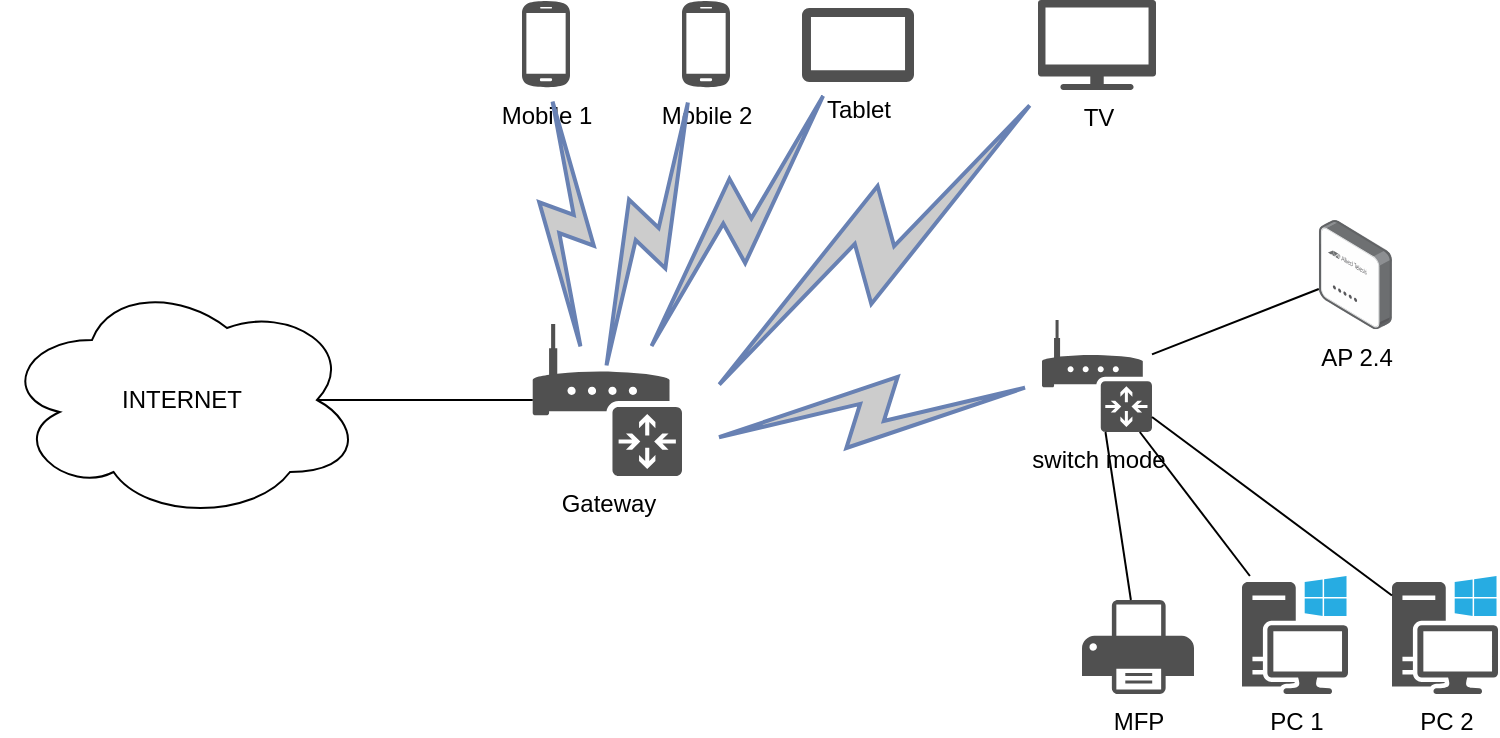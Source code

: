 <mxfile version="20.1.1" type="github">
  <diagram id="Tw6BuNja17fU9OFglPfI" name="Page-1">
    <mxGraphModel dx="1422" dy="762" grid="1" gridSize="10" guides="1" tooltips="1" connect="1" arrows="1" fold="1" page="1" pageScale="1" pageWidth="827" pageHeight="1169" math="0" shadow="0">
      <root>
        <mxCell id="0" />
        <mxCell id="1" parent="0" />
        <mxCell id="RxDXWay-3frHjMu8ycAa-6" value="PC 1" style="sketch=0;pointerEvents=1;shadow=0;dashed=0;html=1;strokeColor=none;fillColor=#505050;labelPosition=center;verticalLabelPosition=bottom;verticalAlign=top;outlineConnect=0;align=center;shape=mxgraph.office.devices.workstation_pc;" vertex="1" parent="1">
          <mxGeometry x="640" y="468" width="53" height="59" as="geometry" />
        </mxCell>
        <mxCell id="RxDXWay-3frHjMu8ycAa-7" value="PC 2" style="sketch=0;pointerEvents=1;shadow=0;dashed=0;html=1;strokeColor=none;fillColor=#505050;labelPosition=center;verticalLabelPosition=bottom;verticalAlign=top;outlineConnect=0;align=center;shape=mxgraph.office.devices.workstation_pc;" vertex="1" parent="1">
          <mxGeometry x="715" y="468" width="53" height="59" as="geometry" />
        </mxCell>
        <mxCell id="RxDXWay-3frHjMu8ycAa-8" value="Gateway" style="sketch=0;pointerEvents=1;shadow=0;dashed=0;html=1;strokeColor=none;fillColor=#505050;labelPosition=center;verticalLabelPosition=bottom;verticalAlign=top;outlineConnect=0;align=center;shape=mxgraph.office.devices.router;" vertex="1" parent="1">
          <mxGeometry x="285.36" y="342" width="74.64" height="76" as="geometry" />
        </mxCell>
        <mxCell id="RxDXWay-3frHjMu8ycAa-9" value="TV" style="sketch=0;pointerEvents=1;shadow=0;dashed=0;html=1;strokeColor=none;fillColor=#505050;labelPosition=center;verticalLabelPosition=bottom;verticalAlign=top;outlineConnect=0;align=center;shape=mxgraph.office.devices.tv;" vertex="1" parent="1">
          <mxGeometry x="538" y="180" width="59" height="45" as="geometry" />
        </mxCell>
        <mxCell id="RxDXWay-3frHjMu8ycAa-13" value="&lt;div&gt;Mobile 1&lt;/div&gt;" style="sketch=0;pointerEvents=1;shadow=0;dashed=0;html=1;strokeColor=none;fillColor=#505050;labelPosition=center;verticalLabelPosition=bottom;verticalAlign=top;outlineConnect=0;align=center;shape=mxgraph.office.devices.cell_phone_android_standalone;" vertex="1" parent="1">
          <mxGeometry x="280" y="180" width="24" height="44" as="geometry" />
        </mxCell>
        <mxCell id="RxDXWay-3frHjMu8ycAa-14" value="Mobile 2" style="sketch=0;pointerEvents=1;shadow=0;dashed=0;html=1;strokeColor=none;fillColor=#505050;labelPosition=center;verticalLabelPosition=bottom;verticalAlign=top;outlineConnect=0;align=center;shape=mxgraph.office.devices.cell_phone_android_standalone;" vertex="1" parent="1">
          <mxGeometry x="360" y="180" width="24" height="44" as="geometry" />
        </mxCell>
        <mxCell id="RxDXWay-3frHjMu8ycAa-15" value="Tablet" style="sketch=0;pointerEvents=1;shadow=0;dashed=0;html=1;strokeColor=none;fillColor=#505050;labelPosition=center;verticalLabelPosition=bottom;verticalAlign=top;outlineConnect=0;align=center;shape=mxgraph.office.devices.tablet_android;" vertex="1" parent="1">
          <mxGeometry x="420" y="184" width="56" height="37" as="geometry" />
        </mxCell>
        <mxCell id="RxDXWay-3frHjMu8ycAa-16" value="switch mode" style="sketch=0;pointerEvents=1;shadow=0;dashed=0;html=1;strokeColor=none;fillColor=#505050;labelPosition=center;verticalLabelPosition=bottom;verticalAlign=top;outlineConnect=0;align=center;shape=mxgraph.office.devices.router;" vertex="1" parent="1">
          <mxGeometry x="540" y="340" width="55" height="56" as="geometry" />
        </mxCell>
        <mxCell id="RxDXWay-3frHjMu8ycAa-17" value="MFP" style="sketch=0;pointerEvents=1;shadow=0;dashed=0;html=1;strokeColor=none;fillColor=#505050;labelPosition=center;verticalLabelPosition=bottom;verticalAlign=top;outlineConnect=0;align=center;shape=mxgraph.office.devices.printer;" vertex="1" parent="1">
          <mxGeometry x="560" y="480" width="56" height="47" as="geometry" />
        </mxCell>
        <mxCell id="RxDXWay-3frHjMu8ycAa-18" value="AP 2.4" style="points=[];aspect=fixed;html=1;align=center;shadow=0;dashed=0;image;image=img/lib/allied_telesis/wireless/Access_Point_Indoor.svg;" vertex="1" parent="1">
          <mxGeometry x="678.4" y="290" width="36.6" height="54.6" as="geometry" />
        </mxCell>
        <mxCell id="RxDXWay-3frHjMu8ycAa-23" value="INTERNET" style="ellipse;shape=cloud;whiteSpace=wrap;html=1;" vertex="1" parent="1">
          <mxGeometry x="20" y="320" width="180" height="120" as="geometry" />
        </mxCell>
        <mxCell id="RxDXWay-3frHjMu8ycAa-29" value="" style="endArrow=none;html=1;rounded=0;exitX=0.875;exitY=0.5;exitDx=0;exitDy=0;exitPerimeter=0;" edge="1" parent="1" source="RxDXWay-3frHjMu8ycAa-23" target="RxDXWay-3frHjMu8ycAa-8">
          <mxGeometry width="50" height="50" relative="1" as="geometry">
            <mxPoint x="390" y="380" as="sourcePoint" />
            <mxPoint x="440" y="330" as="targetPoint" />
          </mxGeometry>
        </mxCell>
        <mxCell id="RxDXWay-3frHjMu8ycAa-30" value="" style="endArrow=none;html=1;rounded=0;" edge="1" parent="1" source="RxDXWay-3frHjMu8ycAa-17" target="RxDXWay-3frHjMu8ycAa-16">
          <mxGeometry width="50" height="50" relative="1" as="geometry">
            <mxPoint x="550" y="470" as="sourcePoint" />
            <mxPoint x="580" y="400" as="targetPoint" />
          </mxGeometry>
        </mxCell>
        <mxCell id="RxDXWay-3frHjMu8ycAa-31" value="" style="endArrow=none;html=1;rounded=0;" edge="1" parent="1" source="RxDXWay-3frHjMu8ycAa-6" target="RxDXWay-3frHjMu8ycAa-16">
          <mxGeometry width="50" height="50" relative="1" as="geometry">
            <mxPoint x="616" y="430" as="sourcePoint" />
            <mxPoint x="666" y="380" as="targetPoint" />
          </mxGeometry>
        </mxCell>
        <mxCell id="RxDXWay-3frHjMu8ycAa-32" value="" style="endArrow=none;html=1;rounded=0;" edge="1" parent="1" source="RxDXWay-3frHjMu8ycAa-7" target="RxDXWay-3frHjMu8ycAa-16">
          <mxGeometry width="50" height="50" relative="1" as="geometry">
            <mxPoint x="665" y="380" as="sourcePoint" />
            <mxPoint x="715" y="330" as="targetPoint" />
          </mxGeometry>
        </mxCell>
        <mxCell id="RxDXWay-3frHjMu8ycAa-33" value="" style="endArrow=none;html=1;rounded=0;" edge="1" parent="1" source="RxDXWay-3frHjMu8ycAa-16" target="RxDXWay-3frHjMu8ycAa-18">
          <mxGeometry width="50" height="50" relative="1" as="geometry">
            <mxPoint x="450" y="330" as="sourcePoint" />
            <mxPoint x="500" y="280" as="targetPoint" />
          </mxGeometry>
        </mxCell>
        <mxCell id="RxDXWay-3frHjMu8ycAa-34" value="" style="html=1;outlineConnect=0;fillColor=#CCCCCC;strokeColor=#6881B3;gradientColor=none;gradientDirection=north;strokeWidth=2;shape=mxgraph.networks.comm_link_edge;html=1;rounded=0;" edge="1" parent="1" target="RxDXWay-3frHjMu8ycAa-13">
          <mxGeometry width="100" height="100" relative="1" as="geometry">
            <mxPoint x="310" y="360" as="sourcePoint" />
            <mxPoint x="410" y="260" as="targetPoint" />
          </mxGeometry>
        </mxCell>
        <mxCell id="RxDXWay-3frHjMu8ycAa-35" value="" style="html=1;outlineConnect=0;fillColor=#CCCCCC;strokeColor=#6881B3;gradientColor=none;gradientDirection=north;strokeWidth=2;shape=mxgraph.networks.comm_link_edge;html=1;rounded=0;" edge="1" parent="1" target="RxDXWay-3frHjMu8ycAa-14">
          <mxGeometry width="100" height="100" relative="1" as="geometry">
            <mxPoint x="320" y="370" as="sourcePoint" />
            <mxPoint x="304.506" y="234" as="targetPoint" />
          </mxGeometry>
        </mxCell>
        <mxCell id="RxDXWay-3frHjMu8ycAa-36" value="" style="html=1;outlineConnect=0;fillColor=#CCCCCC;strokeColor=#6881B3;gradientColor=none;gradientDirection=north;strokeWidth=2;shape=mxgraph.networks.comm_link_edge;html=1;rounded=0;" edge="1" parent="1" target="RxDXWay-3frHjMu8ycAa-15">
          <mxGeometry width="100" height="100" relative="1" as="geometry">
            <mxPoint x="340" y="360" as="sourcePoint" />
            <mxPoint x="375.19" y="234" as="targetPoint" />
          </mxGeometry>
        </mxCell>
        <mxCell id="RxDXWay-3frHjMu8ycAa-37" value="" style="html=1;outlineConnect=0;fillColor=#CCCCCC;strokeColor=#6881B3;gradientColor=none;gradientDirection=north;strokeWidth=2;shape=mxgraph.networks.comm_link_edge;html=1;rounded=0;" edge="1" parent="1" target="RxDXWay-3frHjMu8ycAa-9">
          <mxGeometry width="100" height="100" relative="1" as="geometry">
            <mxPoint x="370" y="380" as="sourcePoint" />
            <mxPoint x="385.19" y="244" as="targetPoint" />
          </mxGeometry>
        </mxCell>
        <mxCell id="RxDXWay-3frHjMu8ycAa-38" value="" style="html=1;outlineConnect=0;fillColor=#CCCCCC;strokeColor=#6881B3;gradientColor=none;gradientDirection=north;strokeWidth=2;shape=mxgraph.networks.comm_link_edge;html=1;rounded=0;" edge="1" parent="1" target="RxDXWay-3frHjMu8ycAa-16">
          <mxGeometry width="100" height="100" relative="1" as="geometry">
            <mxPoint x="370" y="400" as="sourcePoint" />
            <mxPoint x="395.19" y="254" as="targetPoint" />
          </mxGeometry>
        </mxCell>
      </root>
    </mxGraphModel>
  </diagram>
</mxfile>
